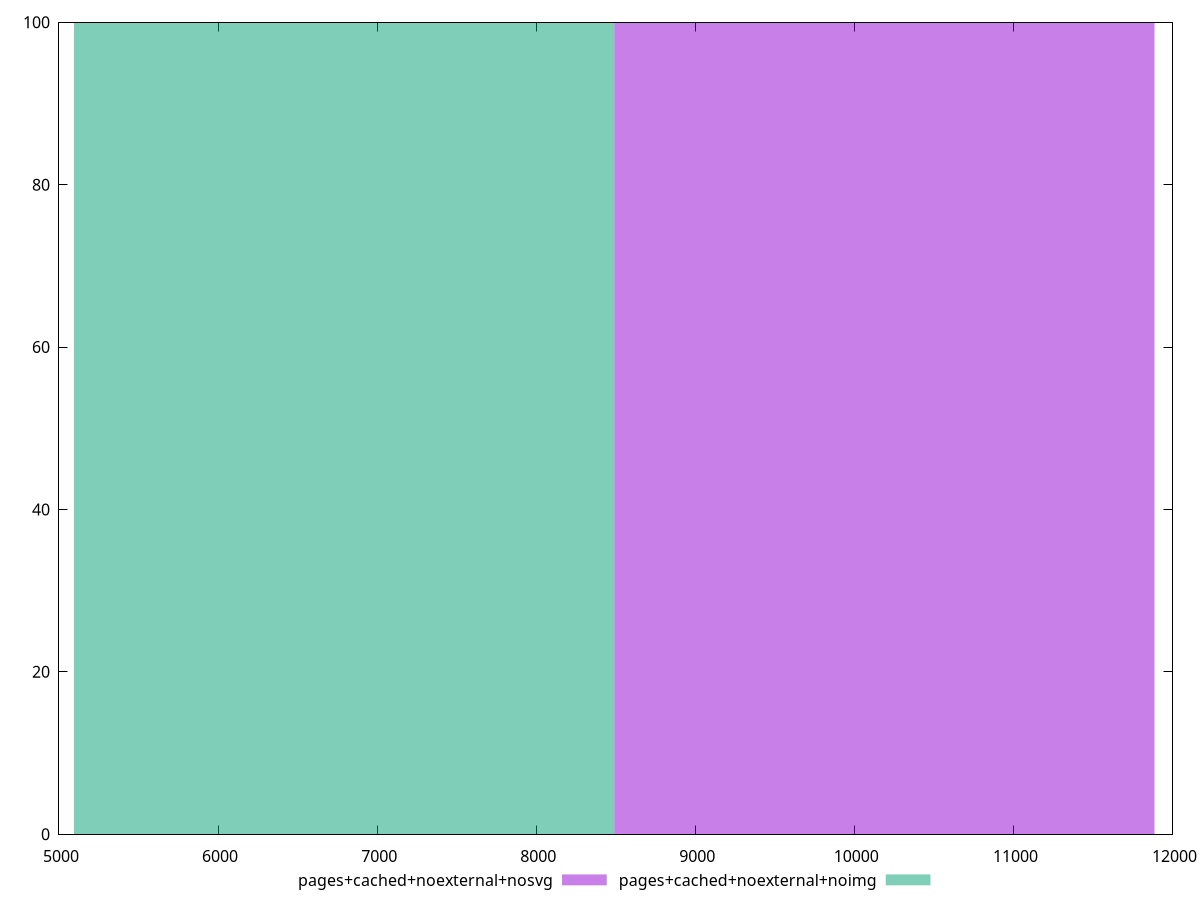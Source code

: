 reset
set terminal svg size 640, 500 enhanced background rgb 'white'
set output "reprap/largest-contentful-paint/comparison/histogram/7_vs_8.svg"

$pagesCachedNoexternalNosvg <<EOF
10188.74510609548 100
EOF

$pagesCachedNoexternalNoimg <<EOF
6792.496737396987 100
EOF

set key outside below
set boxwidth 3396.2483686984933
set yrange [0:100]
set style fill transparent solid 0.5 noborder

plot \
  $pagesCachedNoexternalNosvg title "pages+cached+noexternal+nosvg" with boxes, \
  $pagesCachedNoexternalNoimg title "pages+cached+noexternal+noimg" with boxes, \


reset